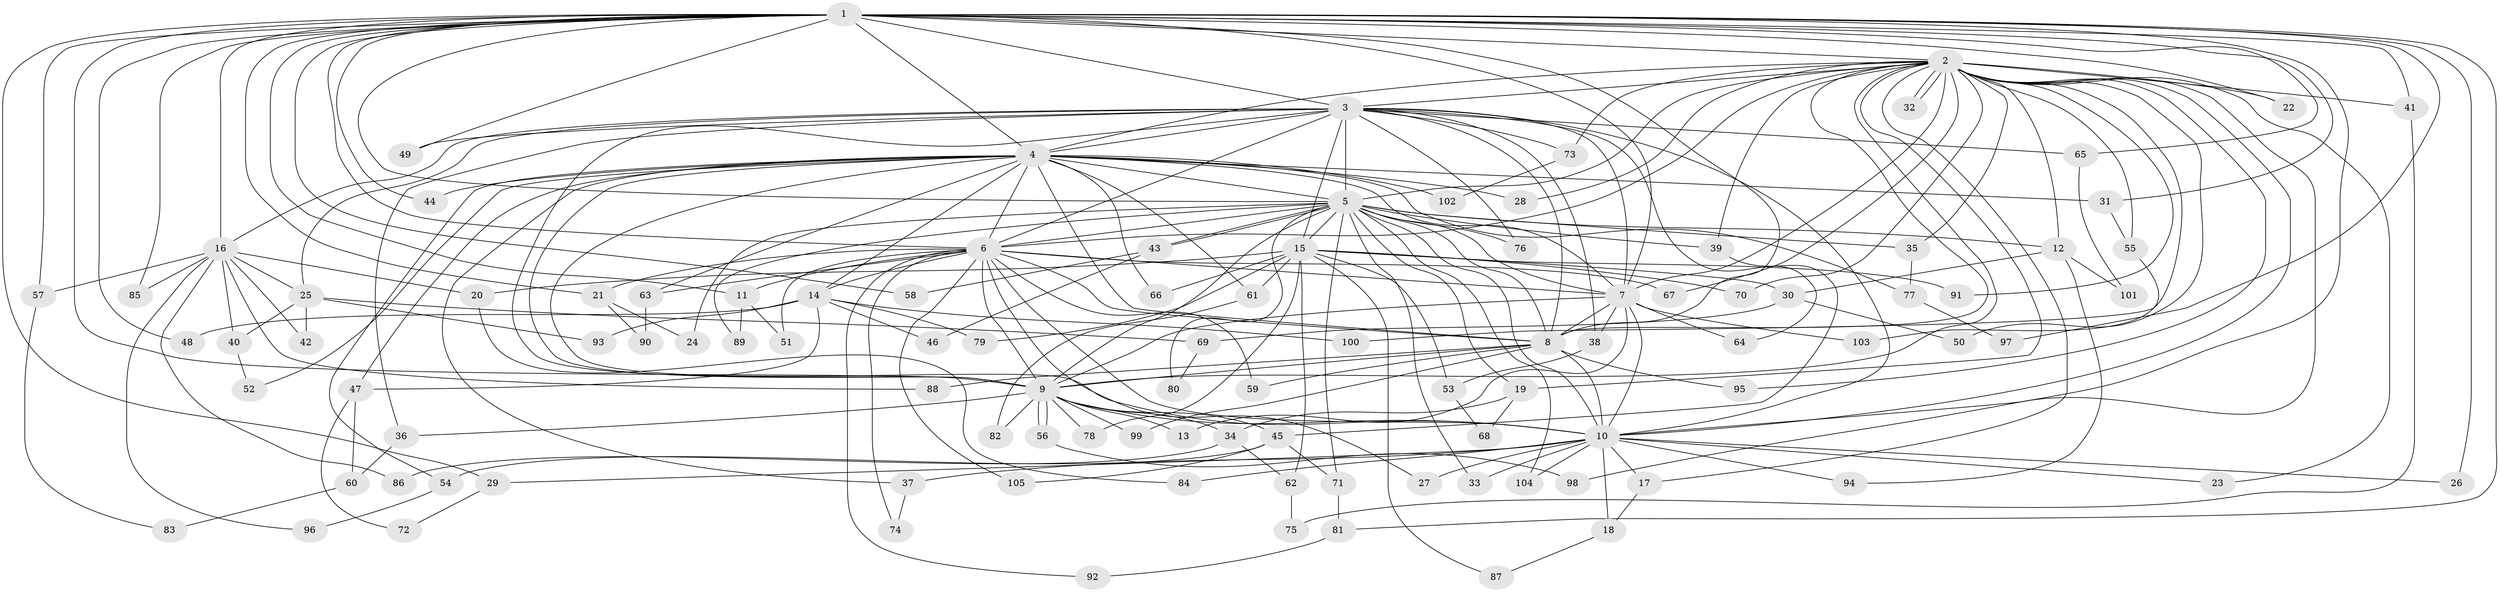 // Generated by graph-tools (version 1.1) at 2025/25/03/09/25 03:25:49]
// undirected, 105 vertices, 235 edges
graph export_dot {
graph [start="1"]
  node [color=gray90,style=filled];
  1;
  2;
  3;
  4;
  5;
  6;
  7;
  8;
  9;
  10;
  11;
  12;
  13;
  14;
  15;
  16;
  17;
  18;
  19;
  20;
  21;
  22;
  23;
  24;
  25;
  26;
  27;
  28;
  29;
  30;
  31;
  32;
  33;
  34;
  35;
  36;
  37;
  38;
  39;
  40;
  41;
  42;
  43;
  44;
  45;
  46;
  47;
  48;
  49;
  50;
  51;
  52;
  53;
  54;
  55;
  56;
  57;
  58;
  59;
  60;
  61;
  62;
  63;
  64;
  65;
  66;
  67;
  68;
  69;
  70;
  71;
  72;
  73;
  74;
  75;
  76;
  77;
  78;
  79;
  80;
  81;
  82;
  83;
  84;
  85;
  86;
  87;
  88;
  89;
  90;
  91;
  92;
  93;
  94;
  95;
  96;
  97;
  98;
  99;
  100;
  101;
  102;
  103;
  104;
  105;
  1 -- 2;
  1 -- 3;
  1 -- 4;
  1 -- 5;
  1 -- 6;
  1 -- 7;
  1 -- 8;
  1 -- 9;
  1 -- 10;
  1 -- 11;
  1 -- 16;
  1 -- 21;
  1 -- 22;
  1 -- 26;
  1 -- 29;
  1 -- 31;
  1 -- 41;
  1 -- 44;
  1 -- 48;
  1 -- 49;
  1 -- 57;
  1 -- 58;
  1 -- 65;
  1 -- 81;
  1 -- 85;
  1 -- 97;
  2 -- 3;
  2 -- 4;
  2 -- 5;
  2 -- 6;
  2 -- 7;
  2 -- 8;
  2 -- 9;
  2 -- 10;
  2 -- 12;
  2 -- 17;
  2 -- 19;
  2 -- 22;
  2 -- 23;
  2 -- 28;
  2 -- 32;
  2 -- 32;
  2 -- 35;
  2 -- 39;
  2 -- 41;
  2 -- 50;
  2 -- 55;
  2 -- 67;
  2 -- 70;
  2 -- 73;
  2 -- 91;
  2 -- 95;
  2 -- 98;
  2 -- 100;
  3 -- 4;
  3 -- 5;
  3 -- 6;
  3 -- 7;
  3 -- 8;
  3 -- 9;
  3 -- 10;
  3 -- 15;
  3 -- 16;
  3 -- 25;
  3 -- 36;
  3 -- 38;
  3 -- 49;
  3 -- 64;
  3 -- 65;
  3 -- 73;
  3 -- 76;
  4 -- 5;
  4 -- 6;
  4 -- 7;
  4 -- 8;
  4 -- 9;
  4 -- 10;
  4 -- 14;
  4 -- 28;
  4 -- 31;
  4 -- 37;
  4 -- 44;
  4 -- 47;
  4 -- 52;
  4 -- 54;
  4 -- 61;
  4 -- 63;
  4 -- 66;
  4 -- 77;
  4 -- 102;
  5 -- 6;
  5 -- 7;
  5 -- 8;
  5 -- 9;
  5 -- 10;
  5 -- 12;
  5 -- 15;
  5 -- 19;
  5 -- 24;
  5 -- 33;
  5 -- 35;
  5 -- 39;
  5 -- 43;
  5 -- 43;
  5 -- 71;
  5 -- 76;
  5 -- 80;
  5 -- 89;
  5 -- 104;
  6 -- 7;
  6 -- 8;
  6 -- 9;
  6 -- 10;
  6 -- 11;
  6 -- 14;
  6 -- 21;
  6 -- 27;
  6 -- 51;
  6 -- 59;
  6 -- 63;
  6 -- 67;
  6 -- 74;
  6 -- 92;
  6 -- 105;
  7 -- 8;
  7 -- 9;
  7 -- 10;
  7 -- 13;
  7 -- 38;
  7 -- 64;
  7 -- 103;
  8 -- 9;
  8 -- 10;
  8 -- 59;
  8 -- 88;
  8 -- 95;
  8 -- 99;
  9 -- 10;
  9 -- 13;
  9 -- 34;
  9 -- 36;
  9 -- 45;
  9 -- 56;
  9 -- 56;
  9 -- 78;
  9 -- 82;
  9 -- 99;
  10 -- 17;
  10 -- 18;
  10 -- 23;
  10 -- 26;
  10 -- 27;
  10 -- 29;
  10 -- 33;
  10 -- 37;
  10 -- 84;
  10 -- 94;
  10 -- 104;
  11 -- 51;
  11 -- 89;
  12 -- 30;
  12 -- 94;
  12 -- 101;
  14 -- 46;
  14 -- 47;
  14 -- 48;
  14 -- 79;
  14 -- 93;
  14 -- 100;
  15 -- 20;
  15 -- 30;
  15 -- 53;
  15 -- 61;
  15 -- 62;
  15 -- 66;
  15 -- 70;
  15 -- 78;
  15 -- 79;
  15 -- 87;
  15 -- 91;
  16 -- 20;
  16 -- 25;
  16 -- 40;
  16 -- 42;
  16 -- 57;
  16 -- 85;
  16 -- 86;
  16 -- 88;
  16 -- 96;
  17 -- 18;
  18 -- 87;
  19 -- 34;
  19 -- 68;
  20 -- 84;
  21 -- 24;
  21 -- 90;
  25 -- 40;
  25 -- 42;
  25 -- 69;
  25 -- 93;
  29 -- 72;
  30 -- 50;
  30 -- 69;
  31 -- 55;
  34 -- 62;
  34 -- 86;
  35 -- 77;
  36 -- 60;
  37 -- 74;
  38 -- 53;
  39 -- 45;
  40 -- 52;
  41 -- 75;
  43 -- 46;
  43 -- 58;
  45 -- 54;
  45 -- 71;
  45 -- 105;
  47 -- 60;
  47 -- 72;
  53 -- 68;
  54 -- 96;
  55 -- 103;
  56 -- 98;
  57 -- 83;
  60 -- 83;
  61 -- 82;
  62 -- 75;
  63 -- 90;
  65 -- 101;
  69 -- 80;
  71 -- 81;
  73 -- 102;
  77 -- 97;
  81 -- 92;
}
